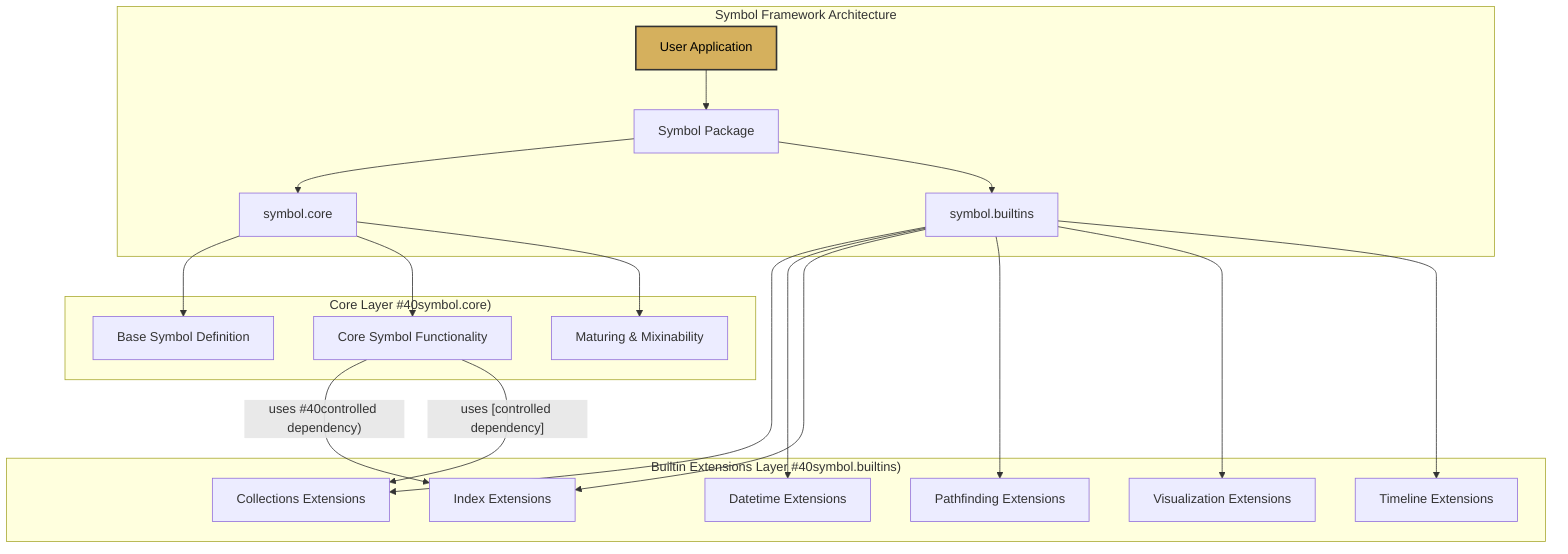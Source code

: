 graph TB
    subgraph "Symbol Framework Architecture"
        A[User Application] --> B[Symbol Package];
        B --> C[symbol.core];
        B --> D[symbol.builtins];
    end

    subgraph "Core Layer #40symbol.core#41;"
        C --> C1[Base Symbol Definition];
        C --> C2[Core Symbol Functionality];
        C --> C3[Maturing & Mixinability];
    end

    subgraph "Builtin Extensions Layer #40symbol.builtins#41;"
        D --> D1[Collections Extensions];
        D --> D2[Datetime Extensions];
        D --> D3[Index Extensions];
        D --> D4[Pathfinding Extensions];
        D --> D5[Visualization Extensions];
        D --> D6[Timeline Extensions];
    end

    C2 -- "uses #40controlled dependency#41;" --> D3;
    C2 -- "uses [controlled dependency]" --> D1;

    style A fill:#d5b05d,stroke:#333,stroke-width:2px,color:#000000;

    style A fill:#d5b05d,stroke:#333,stroke-width:2px,color:#000000;
